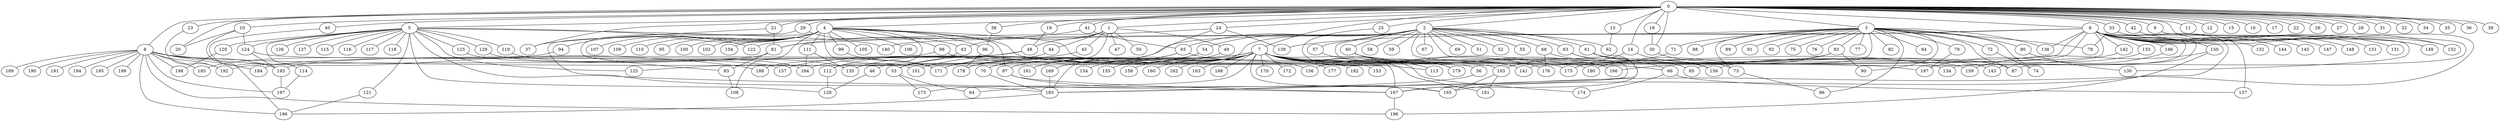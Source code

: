 
graph graphname {
    0 -- 1
0 -- 2
0 -- 3
0 -- 4
0 -- 5
0 -- 6
0 -- 7
0 -- 8
0 -- 9
0 -- 10
0 -- 11
0 -- 12
0 -- 13
0 -- 14
0 -- 15
0 -- 16
0 -- 17
0 -- 18
0 -- 19
0 -- 20
0 -- 21
0 -- 22
0 -- 23
0 -- 24
0 -- 25
0 -- 26
0 -- 27
0 -- 28
0 -- 29
0 -- 30
0 -- 31
0 -- 32
0 -- 33
0 -- 34
0 -- 35
0 -- 36
0 -- 37
0 -- 38
0 -- 39
0 -- 40
0 -- 41
0 -- 42
0 -- 167
1 -- 43
1 -- 44
1 -- 45
1 -- 46
1 -- 47
1 -- 48
1 -- 49
1 -- 50
2 -- 64
2 -- 66
2 -- 67
2 -- 68
2 -- 69
2 -- 70
2 -- 65
2 -- 51
2 -- 52
2 -- 53
2 -- 54
2 -- 55
2 -- 56
2 -- 57
2 -- 58
2 -- 59
2 -- 60
2 -- 61
2 -- 62
2 -- 63
3 -- 71
3 -- 72
3 -- 73
3 -- 74
3 -- 75
3 -- 76
3 -- 77
3 -- 78
3 -- 79
3 -- 80
3 -- 81
3 -- 82
3 -- 83
3 -- 84
3 -- 85
3 -- 86
3 -- 87
3 -- 88
3 -- 89
3 -- 90
3 -- 91
3 -- 92
3 -- 138
4 -- 93
4 -- 94
4 -- 95
4 -- 96
4 -- 97
4 -- 98
4 -- 99
4 -- 100
4 -- 101
4 -- 102
4 -- 103
4 -- 104
4 -- 105
4 -- 106
4 -- 107
4 -- 108
4 -- 109
4 -- 110
4 -- 111
4 -- 112
4 -- 113
5 -- 128
5 -- 129
5 -- 114
5 -- 115
5 -- 116
5 -- 117
5 -- 118
5 -- 119
5 -- 120
5 -- 121
5 -- 122
5 -- 123
5 -- 124
5 -- 125
5 -- 126
5 -- 127
5 -- 167
5 -- 140
6 -- 130
6 -- 131
6 -- 132
6 -- 133
6 -- 134
6 -- 135
6 -- 136
6 -- 137
6 -- 138
6 -- 139
6 -- 140
6 -- 141
6 -- 142
6 -- 143
6 -- 144
6 -- 145
6 -- 146
6 -- 147
6 -- 148
6 -- 149
6 -- 150
6 -- 151
6 -- 152
6 -- 165
7 -- 153
7 -- 154
7 -- 155
7 -- 156
7 -- 157
7 -- 158
7 -- 159
7 -- 160
7 -- 161
7 -- 162
7 -- 163
7 -- 164
7 -- 165
7 -- 166
7 -- 167
7 -- 168
7 -- 169
7 -- 170
7 -- 171
7 -- 172
7 -- 173
7 -- 174
7 -- 175
7 -- 176
7 -- 177
7 -- 178
7 -- 179
7 -- 180
7 -- 181
7 -- 182
7 -- 183
8 -- 192
8 -- 194
8 -- 195
8 -- 196
8 -- 197
8 -- 198
8 -- 193
8 -- 199
8 -- 184
8 -- 185
8 -- 186
8 -- 187
8 -- 188
8 -- 189
8 -- 190
8 -- 191
9 -- 87
10 -- 186
10 -- 124
10 -- 20
13 -- 62
14 -- 175
14 -- 156
18 -- 30
19 -- 48
21 -- 37
21 -- 81
23 -- 192
24 -- 139
24 -- 122
24 -- 178
25 -- 113
29 -- 43
29 -- 183
30 -- 73
33 -- 149
33 -- 78
38 -- 96
40 -- 193
41 -- 81
41 -- 65
42 -- 152
43 -- 53
44 -- 125
45 -- 135
46 -- 128
48 -- 112
48 -- 193
49 -- 161
53 -- 64
53 -- 173
54 -- 171
54 -- 97
56 -- 183
57 -- 113
60 -- 166
60 -- 134
60 -- 179
61 -- 85
61 -- 183
61 -- 87
63 -- 66
63 -- 167
65 -- 101
65 -- 70
65 -- 141
66 -- 137
66 -- 174
68 -- 143
68 -- 176
70 -- 183
71 -- 103
72 -- 74
73 -- 86
79 -- 187
80 -- 130
81 -- 93
81 -- 192
83 -- 180
83 -- 90
83 -- 188
93 -- 108
94 -- 185
96 -- 178
97 -- 165
97 -- 167
98 -- 184
98 -- 136
99 -- 171
103 -- 181
103 -- 165
111 -- 135
111 -- 164
112 -- 128
114 -- 197
119 -- 171
120 -- 198
121 -- 186
123 -- 164
124 -- 193
124 -- 157
129 -- 135
133 -- 156
142 -- 166
146 -- 187
150 -- 196
150 -- 159
167 -- 196
169 -- 183
183 -- 186
193 -- 197

}
